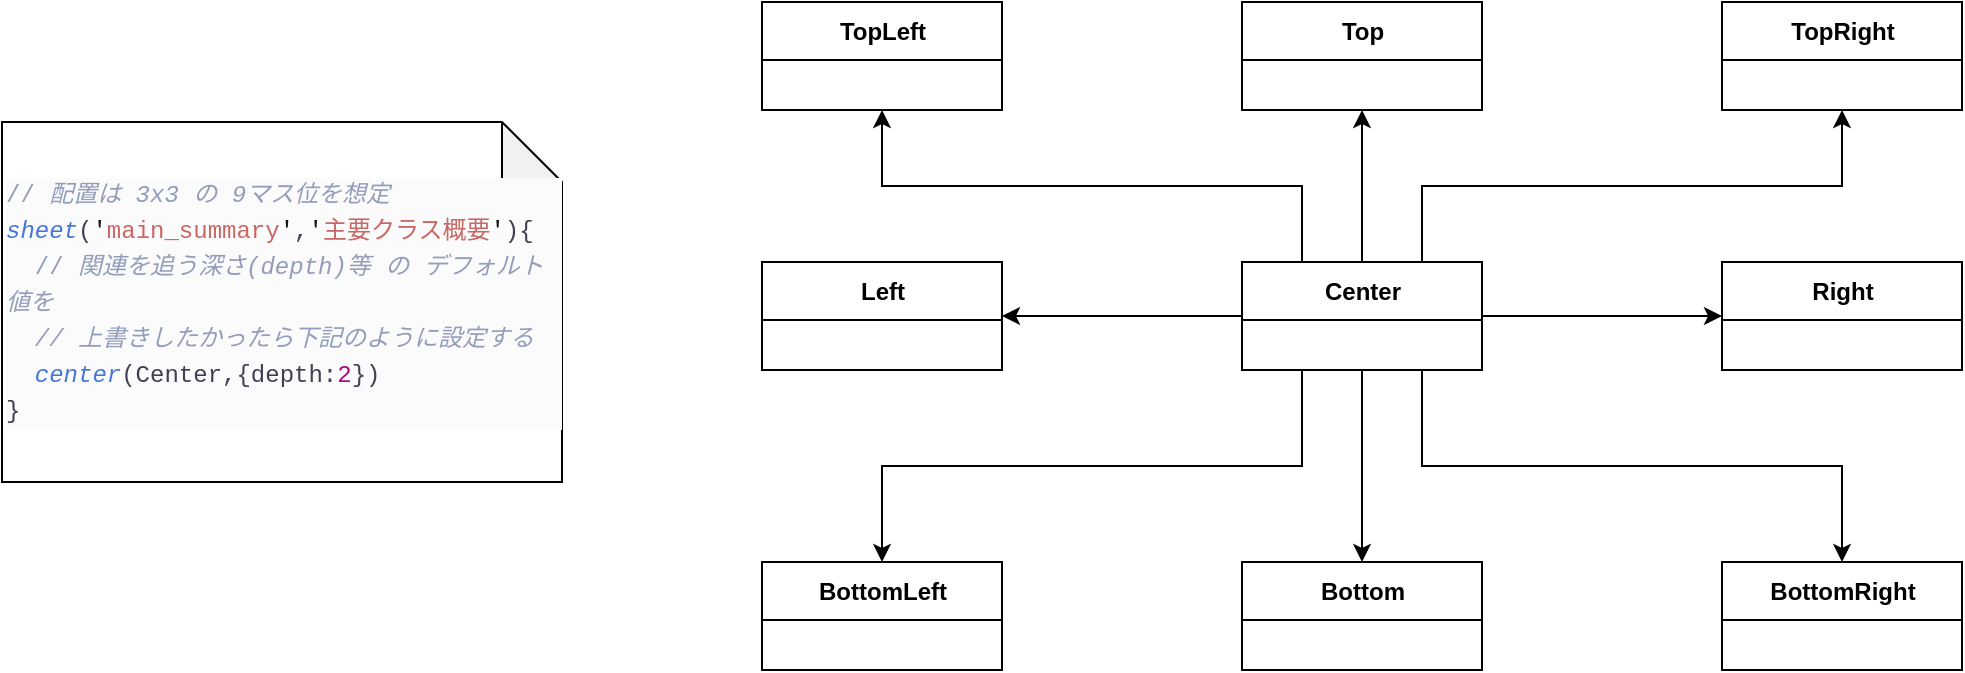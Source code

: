 <mxfile>
    <diagram id="RpFYmOD_BcnMsxDmFIyq" name="主要クラス概要">
        <mxGraphModel dx="1121" dy="481" grid="1" gridSize="10" guides="1" tooltips="1" connect="1" arrows="1" fold="1" page="1" pageScale="1" pageWidth="1169" pageHeight="827" math="0" shadow="0">
            <root>
                <mxCell id="0"/>
                <mxCell id="1" parent="0"/>
                <mxCell id="EcerAdRlv5QST3N77vF3-5" style="edgeStyle=orthogonalEdgeStyle;rounded=0;orthogonalLoop=1;jettySize=auto;html=1;entryX=0;entryY=0.5;entryDx=0;entryDy=0;" parent="1" source="5" target="x2cy4W83olCkN1aDR5FC-14" edge="1">
                    <mxGeometry relative="1" as="geometry"/>
                </mxCell>
                <mxCell id="EcerAdRlv5QST3N77vF3-6" style="edgeStyle=orthogonalEdgeStyle;rounded=0;orthogonalLoop=1;jettySize=auto;html=1;entryX=1;entryY=0.5;entryDx=0;entryDy=0;" parent="1" source="5" target="x2cy4W83olCkN1aDR5FC-13" edge="1">
                    <mxGeometry relative="1" as="geometry"/>
                </mxCell>
                <mxCell id="EcerAdRlv5QST3N77vF3-7" style="edgeStyle=orthogonalEdgeStyle;rounded=0;orthogonalLoop=1;jettySize=auto;html=1;entryX=0.5;entryY=1;entryDx=0;entryDy=0;" parent="1" source="5" target="x2cy4W83olCkN1aDR5FC-7" edge="1">
                    <mxGeometry relative="1" as="geometry"/>
                </mxCell>
                <mxCell id="EcerAdRlv5QST3N77vF3-8" style="edgeStyle=orthogonalEdgeStyle;rounded=0;orthogonalLoop=1;jettySize=auto;html=1;" parent="1" source="5" target="x2cy4W83olCkN1aDR5FC-12" edge="1">
                    <mxGeometry relative="1" as="geometry"/>
                </mxCell>
                <mxCell id="k1VNlTpqP-FXdFRnQERY-7" style="edgeStyle=orthogonalEdgeStyle;rounded=0;orthogonalLoop=1;jettySize=auto;html=1;exitX=0.25;exitY=0;exitDx=0;exitDy=0;entryX=0.5;entryY=1;entryDx=0;entryDy=0;" parent="1" source="5" target="k1VNlTpqP-FXdFRnQERY-5" edge="1">
                    <mxGeometry relative="1" as="geometry"/>
                </mxCell>
                <mxCell id="k1VNlTpqP-FXdFRnQERY-8" style="edgeStyle=orthogonalEdgeStyle;rounded=0;orthogonalLoop=1;jettySize=auto;html=1;exitX=0.75;exitY=0;exitDx=0;exitDy=0;entryX=0.5;entryY=1;entryDx=0;entryDy=0;" parent="1" source="5" target="k1VNlTpqP-FXdFRnQERY-6" edge="1">
                    <mxGeometry relative="1" as="geometry"/>
                </mxCell>
                <mxCell id="k1VNlTpqP-FXdFRnQERY-11" style="edgeStyle=orthogonalEdgeStyle;rounded=0;orthogonalLoop=1;jettySize=auto;html=1;exitX=0.75;exitY=1;exitDx=0;exitDy=0;entryX=0.5;entryY=0;entryDx=0;entryDy=0;" parent="1" source="5" target="k1VNlTpqP-FXdFRnQERY-10" edge="1">
                    <mxGeometry relative="1" as="geometry"/>
                </mxCell>
                <mxCell id="k1VNlTpqP-FXdFRnQERY-12" style="edgeStyle=orthogonalEdgeStyle;rounded=0;orthogonalLoop=1;jettySize=auto;html=1;exitX=0.25;exitY=1;exitDx=0;exitDy=0;entryX=0.5;entryY=0;entryDx=0;entryDy=0;" parent="1" source="5" target="k1VNlTpqP-FXdFRnQERY-9" edge="1">
                    <mxGeometry relative="1" as="geometry"/>
                </mxCell>
                <mxCell id="5" value="Center" style="swimlane;fontStyle=1;align=center;verticalAlign=middle;childLayout=stackLayout;horizontal=1;startSize=29;horizontalStack=0;resizeParent=1;resizeParentMax=0;resizeLast=0;collapsible=0;marginBottom=0;html=1;" parent="1" vertex="1">
                    <mxGeometry x="640" y="330" width="120" height="54" as="geometry"/>
                </mxCell>
                <mxCell id="x2cy4W83olCkN1aDR5FC-7" value="Top" style="swimlane;fontStyle=1;align=center;verticalAlign=middle;childLayout=stackLayout;horizontal=1;startSize=29;horizontalStack=0;resizeParent=1;resizeParentMax=0;resizeLast=0;collapsible=0;marginBottom=0;html=1;" parent="1" vertex="1">
                    <mxGeometry x="640" y="200" width="120" height="54" as="geometry"/>
                </mxCell>
                <mxCell id="x2cy4W83olCkN1aDR5FC-12" value="Bottom" style="swimlane;fontStyle=1;align=center;verticalAlign=middle;childLayout=stackLayout;horizontal=1;startSize=29;horizontalStack=0;resizeParent=1;resizeParentMax=0;resizeLast=0;collapsible=0;marginBottom=0;html=1;" parent="1" vertex="1">
                    <mxGeometry x="640" y="480" width="120" height="54" as="geometry"/>
                </mxCell>
                <mxCell id="x2cy4W83olCkN1aDR5FC-13" value="Left" style="swimlane;fontStyle=1;align=center;verticalAlign=middle;childLayout=stackLayout;horizontal=1;startSize=29;horizontalStack=0;resizeParent=1;resizeParentMax=0;resizeLast=0;collapsible=0;marginBottom=0;html=1;" parent="1" vertex="1">
                    <mxGeometry x="400" y="330" width="120" height="54" as="geometry"/>
                </mxCell>
                <mxCell id="x2cy4W83olCkN1aDR5FC-14" value="Right" style="swimlane;fontStyle=1;align=center;verticalAlign=middle;childLayout=stackLayout;horizontal=1;startSize=29;horizontalStack=0;resizeParent=1;resizeParentMax=0;resizeLast=0;collapsible=0;marginBottom=0;html=1;" parent="1" vertex="1">
                    <mxGeometry x="880" y="330" width="120" height="54" as="geometry"/>
                </mxCell>
                <mxCell id="74LGmfJz6wmLT3L9MuzZ-5" value="&lt;div style=&quot;color: rgb(64 , 63 , 83) ; background-color: rgb(251 , 251 , 251) ; font-family: &amp;#34;menlo&amp;#34; , &amp;#34;monaco&amp;#34; , &amp;#34;courier new&amp;#34; , monospace ; line-height: 18px&quot;&gt;&lt;div&gt;&lt;span style=&quot;color: #939dbb&quot;&gt;//&lt;/span&gt;&lt;span style=&quot;color: #939dbb ; font-style: italic&quot;&gt; 配置は 3x3 の 9マス位を想定&lt;/span&gt;&lt;/div&gt;&lt;div&gt;  &lt;span style=&quot;color: #4876d6 ; font-style: italic&quot;&gt;sheet&lt;/span&gt;(&lt;span style=&quot;color: #111111&quot;&gt;'&lt;/span&gt;&lt;span style=&quot;color: #c96765&quot;&gt;main_summary&lt;/span&gt;&lt;span style=&quot;color: #111111&quot;&gt;'&lt;/span&gt;,&lt;span style=&quot;color: #111111&quot;&gt;'&lt;/span&gt;&lt;span style=&quot;color: #c96765&quot;&gt;主要クラス概要&lt;/span&gt;&lt;span style=&quot;color: #111111&quot;&gt;'&lt;/span&gt;){&lt;/div&gt;&lt;div&gt;    &lt;span style=&quot;color: #939dbb&quot;&gt;&amp;nbsp; //&lt;/span&gt;&lt;span style=&quot;color: #939dbb ; font-style: italic&quot;&gt; 関連を追う深さ(depth)等 の デフォルト値&lt;/span&gt;&lt;span style=&quot;color: rgb(147 , 157 , 187) ; font-style: italic&quot;&gt;を&lt;/span&gt;&lt;/div&gt;&lt;div&gt;&lt;span style=&quot;color: #939dbb ; font-style: italic&quot;&gt;&amp;nbsp; // 上書きしたかったら下記のように設定する&lt;/span&gt;&lt;/div&gt;&lt;div&gt;    &lt;span style=&quot;color: #4876d6 ; font-style: italic&quot;&gt;&amp;nbsp; center&lt;/span&gt;(Center,{depth:&lt;span style=&quot;color: #aa0982&quot;&gt;2&lt;/span&gt;})&lt;/div&gt;&lt;div&gt;  }&lt;/div&gt;&lt;/div&gt;" style="shape=note;whiteSpace=wrap;html=1;backgroundOutline=1;darkOpacity=0.05;align=left;" parent="1" vertex="1">
                    <mxGeometry x="20" y="260" width="280" height="180" as="geometry"/>
                </mxCell>
                <mxCell id="k1VNlTpqP-FXdFRnQERY-5" value="TopLeft" style="swimlane;fontStyle=1;align=center;verticalAlign=middle;childLayout=stackLayout;horizontal=1;startSize=29;horizontalStack=0;resizeParent=1;resizeParentMax=0;resizeLast=0;collapsible=0;marginBottom=0;html=1;" parent="1" vertex="1">
                    <mxGeometry x="400" y="200" width="120" height="54" as="geometry"/>
                </mxCell>
                <mxCell id="k1VNlTpqP-FXdFRnQERY-6" value="TopRight" style="swimlane;fontStyle=1;align=center;verticalAlign=middle;childLayout=stackLayout;horizontal=1;startSize=29;horizontalStack=0;resizeParent=1;resizeParentMax=0;resizeLast=0;collapsible=0;marginBottom=0;html=1;" parent="1" vertex="1">
                    <mxGeometry x="880" y="200" width="120" height="54" as="geometry"/>
                </mxCell>
                <mxCell id="k1VNlTpqP-FXdFRnQERY-9" value="BottomLeft" style="swimlane;fontStyle=1;align=center;verticalAlign=middle;childLayout=stackLayout;horizontal=1;startSize=29;horizontalStack=0;resizeParent=1;resizeParentMax=0;resizeLast=0;collapsible=0;marginBottom=0;html=1;" parent="1" vertex="1">
                    <mxGeometry x="400" y="480" width="120" height="54" as="geometry"/>
                </mxCell>
                <mxCell id="k1VNlTpqP-FXdFRnQERY-10" value="BottomRight" style="swimlane;fontStyle=1;align=center;verticalAlign=middle;childLayout=stackLayout;horizontal=1;startSize=29;horizontalStack=0;resizeParent=1;resizeParentMax=0;resizeLast=0;collapsible=0;marginBottom=0;html=1;" parent="1" vertex="1">
                    <mxGeometry x="880" y="480" width="120" height="54" as="geometry"/>
                </mxCell>
            </root>
        </mxGraphModel>
    </diagram>
    <diagram id="rrQuDNouf_YyUUG2s8bH" name="Topクラス概要">
        <mxGraphModel dx="1121" dy="481" grid="1" gridSize="10" guides="1" tooltips="1" connect="1" arrows="1" fold="1" page="1" pageScale="1" pageWidth="1169" pageHeight="827" math="0" shadow="0">
            <root>
                <mxCell id="FB9HXwfBE5hu0cVKkT1W-0"/>
                <mxCell id="FB9HXwfBE5hu0cVKkT1W-1" parent="FB9HXwfBE5hu0cVKkT1W-0"/>
                <mxCell id="W9epGnvoaajZB40m9MXd-0" style="edgeStyle=orthogonalEdgeStyle;rounded=0;orthogonalLoop=1;jettySize=auto;html=1;entryX=0;entryY=0.5;entryDx=0;entryDy=0;" parent="FB9HXwfBE5hu0cVKkT1W-1" source="VBUCHWbq_ADSbDXC5AeN-0" target="VBUCHWbq_ADSbDXC5AeN-1" edge="1">
                    <mxGeometry relative="1" as="geometry"/>
                </mxCell>
                <mxCell id="W9epGnvoaajZB40m9MXd-1" style="edgeStyle=orthogonalEdgeStyle;rounded=0;orthogonalLoop=1;jettySize=auto;html=1;entryX=1;entryY=0.5;entryDx=0;entryDy=0;" parent="FB9HXwfBE5hu0cVKkT1W-1" source="VBUCHWbq_ADSbDXC5AeN-0" target="VBUCHWbq_ADSbDXC5AeN-2" edge="1">
                    <mxGeometry relative="1" as="geometry"/>
                </mxCell>
                <mxCell id="t8jLJAk9p_09-WWcR606-4" style="edgeStyle=orthogonalEdgeStyle;rounded=0;orthogonalLoop=1;jettySize=auto;html=1;exitX=0.25;exitY=0;exitDx=0;exitDy=0;entryX=0.5;entryY=1;entryDx=0;entryDy=0;" parent="FB9HXwfBE5hu0cVKkT1W-1" source="VBUCHWbq_ADSbDXC5AeN-0" target="t8jLJAk9p_09-WWcR606-1" edge="1">
                    <mxGeometry relative="1" as="geometry"/>
                </mxCell>
                <mxCell id="t8jLJAk9p_09-WWcR606-5" style="edgeStyle=orthogonalEdgeStyle;rounded=0;orthogonalLoop=1;jettySize=auto;html=1;exitX=0.5;exitY=0;exitDx=0;exitDy=0;entryX=0.5;entryY=1;entryDx=0;entryDy=0;" parent="FB9HXwfBE5hu0cVKkT1W-1" source="VBUCHWbq_ADSbDXC5AeN-0" target="t8jLJAk9p_09-WWcR606-3" edge="1">
                    <mxGeometry relative="1" as="geometry"/>
                </mxCell>
                <mxCell id="t8jLJAk9p_09-WWcR606-6" style="edgeStyle=orthogonalEdgeStyle;rounded=0;orthogonalLoop=1;jettySize=auto;html=1;exitX=0.75;exitY=0;exitDx=0;exitDy=0;entryX=0.5;entryY=1;entryDx=0;entryDy=0;" parent="FB9HXwfBE5hu0cVKkT1W-1" source="VBUCHWbq_ADSbDXC5AeN-0" target="t8jLJAk9p_09-WWcR606-2" edge="1">
                    <mxGeometry relative="1" as="geometry"/>
                </mxCell>
                <mxCell id="VBUCHWbq_ADSbDXC5AeN-0" value="Top" style="swimlane;fontStyle=1;align=center;verticalAlign=middle;childLayout=stackLayout;horizontal=1;startSize=29;horizontalStack=0;resizeParent=1;resizeParentMax=0;resizeLast=0;collapsible=0;marginBottom=0;html=1;" parent="FB9HXwfBE5hu0cVKkT1W-1" vertex="1">
                    <mxGeometry x="440" y="200" width="120" height="54" as="geometry"/>
                </mxCell>
                <mxCell id="VBUCHWbq_ADSbDXC5AeN-1" value="TopRight" style="swimlane;fontStyle=1;align=center;verticalAlign=middle;childLayout=stackLayout;horizontal=1;startSize=29;horizontalStack=0;resizeParent=1;resizeParentMax=0;resizeLast=0;collapsible=0;marginBottom=0;html=1;" parent="FB9HXwfBE5hu0cVKkT1W-1" vertex="1">
                    <mxGeometry x="680" y="200" width="120" height="54" as="geometry"/>
                </mxCell>
                <mxCell id="VBUCHWbq_ADSbDXC5AeN-2" value="TopLeft" style="swimlane;fontStyle=1;align=center;verticalAlign=middle;childLayout=stackLayout;horizontal=1;startSize=29;horizontalStack=0;resizeParent=1;resizeParentMax=0;resizeLast=0;collapsible=0;marginBottom=0;html=1;" parent="FB9HXwfBE5hu0cVKkT1W-1" vertex="1">
                    <mxGeometry x="200" y="200" width="120" height="54" as="geometry"/>
                </mxCell>
                <mxCell id="olBolwa5GnNg-QHv-9e4-1" style="edgeStyle=orthogonalEdgeStyle;rounded=0;orthogonalLoop=1;jettySize=auto;html=1;entryX=0.5;entryY=1;entryDx=0;entryDy=0;" parent="FB9HXwfBE5hu0cVKkT1W-1" source="olBolwa5GnNg-QHv-9e4-0" target="VBUCHWbq_ADSbDXC5AeN-0" edge="1">
                    <mxGeometry relative="1" as="geometry"/>
                </mxCell>
                <mxCell id="olBolwa5GnNg-QHv-9e4-0" value="Center" style="swimlane;fontStyle=1;align=center;verticalAlign=middle;childLayout=stackLayout;horizontal=1;startSize=29;horizontalStack=0;resizeParent=1;resizeParentMax=0;resizeLast=0;collapsible=0;marginBottom=0;html=1;" parent="FB9HXwfBE5hu0cVKkT1W-1" vertex="1">
                    <mxGeometry x="440" y="320" width="120" height="54" as="geometry"/>
                </mxCell>
                <mxCell id="t8jLJAk9p_09-WWcR606-0" value="&lt;div style=&quot;color: rgb(64 , 63 , 83) ; background-color: rgb(251 , 251 , 251) ; font-family: &amp;#34;menlo&amp;#34; , &amp;#34;monaco&amp;#34; , &amp;#34;courier new&amp;#34; , monospace ; line-height: 18px&quot;&gt;&lt;div&gt;&lt;span style=&quot;color: #4876d6 ; font-style: italic&quot;&gt;sheet&lt;/span&gt;(&lt;span style=&quot;color: #111111&quot;&gt;'&lt;/span&gt;&lt;span style=&quot;color: #c96765&quot;&gt;around_top&lt;/span&gt;&lt;span style=&quot;color: #111111&quot;&gt;'&lt;/span&gt;,&lt;span style=&quot;color: #111111&quot;&gt;'&lt;/span&gt;&lt;span style=&quot;color: #c96765&quot;&gt;Topクラス概要&lt;/span&gt;&lt;span style=&quot;color: #111111&quot;&gt;'&lt;/span&gt;){&lt;/div&gt;&lt;div&gt;&lt;span style=&quot;color: #4876d6 ; font-style: italic&quot;&gt;&amp;nbsp; center&lt;/span&gt;(Top)&lt;/div&gt;&lt;div&gt;&lt;span style=&quot;color: #4876d6 ; font-style: italic&quot;&gt;&amp;nbsp; right&lt;/span&gt;(TopRight)&lt;/div&gt;&lt;div&gt;&lt;span style=&quot;color: #4876d6 ; font-style: italic&quot;&gt;&amp;nbsp; left&lt;/span&gt;(TopLeft)&lt;/div&gt;&lt;div&gt;&lt;span style=&quot;color: #4876d6 ; font-style: italic&quot;&gt;&amp;nbsp; bottom&lt;/span&gt;(Center)&lt;/div&gt;&lt;div&gt;&lt;span style=&quot;color: #939dbb&quot;&gt;&amp;nbsp; //&lt;/span&gt;&lt;span style=&quot;color: #939dbb ; font-style: italic&quot;&gt; top()&lt;/span&gt;&lt;/div&gt;&lt;div&gt;    &lt;span style=&quot;color: #939dbb&quot;&gt;&amp;nbsp; //&lt;/span&gt;&lt;span style=&quot;color: #939dbb ; font-style: italic&quot;&gt; topLeft()&lt;/span&gt;&lt;/div&gt;&lt;div&gt;    &lt;span style=&quot;color: #939dbb&quot;&gt;&amp;nbsp; //&lt;/span&gt;&lt;span style=&quot;color: #939dbb ; font-style: italic&quot;&gt; topRight()&lt;/span&gt;&lt;/div&gt;&lt;div&gt;    &lt;span style=&quot;color: #939dbb&quot;&gt;&amp;nbsp; //&lt;/span&gt;&lt;span style=&quot;color: #939dbb ; font-style: italic&quot;&gt; ...&lt;/span&gt;&lt;/div&gt;&lt;div&gt;  }&lt;/div&gt;&lt;/div&gt;" style="shape=note;whiteSpace=wrap;html=1;backgroundOutline=1;darkOpacity=0.05;align=left;" parent="FB9HXwfBE5hu0cVKkT1W-1" vertex="1">
                    <mxGeometry x="40" y="320" width="290" height="310" as="geometry"/>
                </mxCell>
                <mxCell id="t8jLJAk9p_09-WWcR606-1" value="Hoge1" style="swimlane;fontStyle=1;align=center;verticalAlign=middle;childLayout=stackLayout;horizontal=1;startSize=29;horizontalStack=0;resizeParent=1;resizeParentMax=0;resizeLast=0;collapsible=0;marginBottom=0;html=1;" parent="FB9HXwfBE5hu0cVKkT1W-1" vertex="1">
                    <mxGeometry x="200" y="40" width="120" height="54" as="geometry"/>
                </mxCell>
                <mxCell id="t8jLJAk9p_09-WWcR606-2" value="Hoge3" style="swimlane;fontStyle=1;align=center;verticalAlign=middle;childLayout=stackLayout;horizontal=1;startSize=29;horizontalStack=0;resizeParent=1;resizeParentMax=0;resizeLast=0;collapsible=0;marginBottom=0;html=1;" parent="FB9HXwfBE5hu0cVKkT1W-1" vertex="1">
                    <mxGeometry x="680" y="40" width="120" height="54" as="geometry"/>
                </mxCell>
                <mxCell id="t8jLJAk9p_09-WWcR606-3" value="Hoge2" style="swimlane;fontStyle=1;align=center;verticalAlign=middle;childLayout=stackLayout;horizontal=1;startSize=29;horizontalStack=0;resizeParent=1;resizeParentMax=0;resizeLast=0;collapsible=0;marginBottom=0;html=1;" parent="FB9HXwfBE5hu0cVKkT1W-1" vertex="1">
                    <mxGeometry x="440" y="40" width="120" height="54" as="geometry"/>
                </mxCell>
            </root>
        </mxGraphModel>
    </diagram>
</mxfile>
